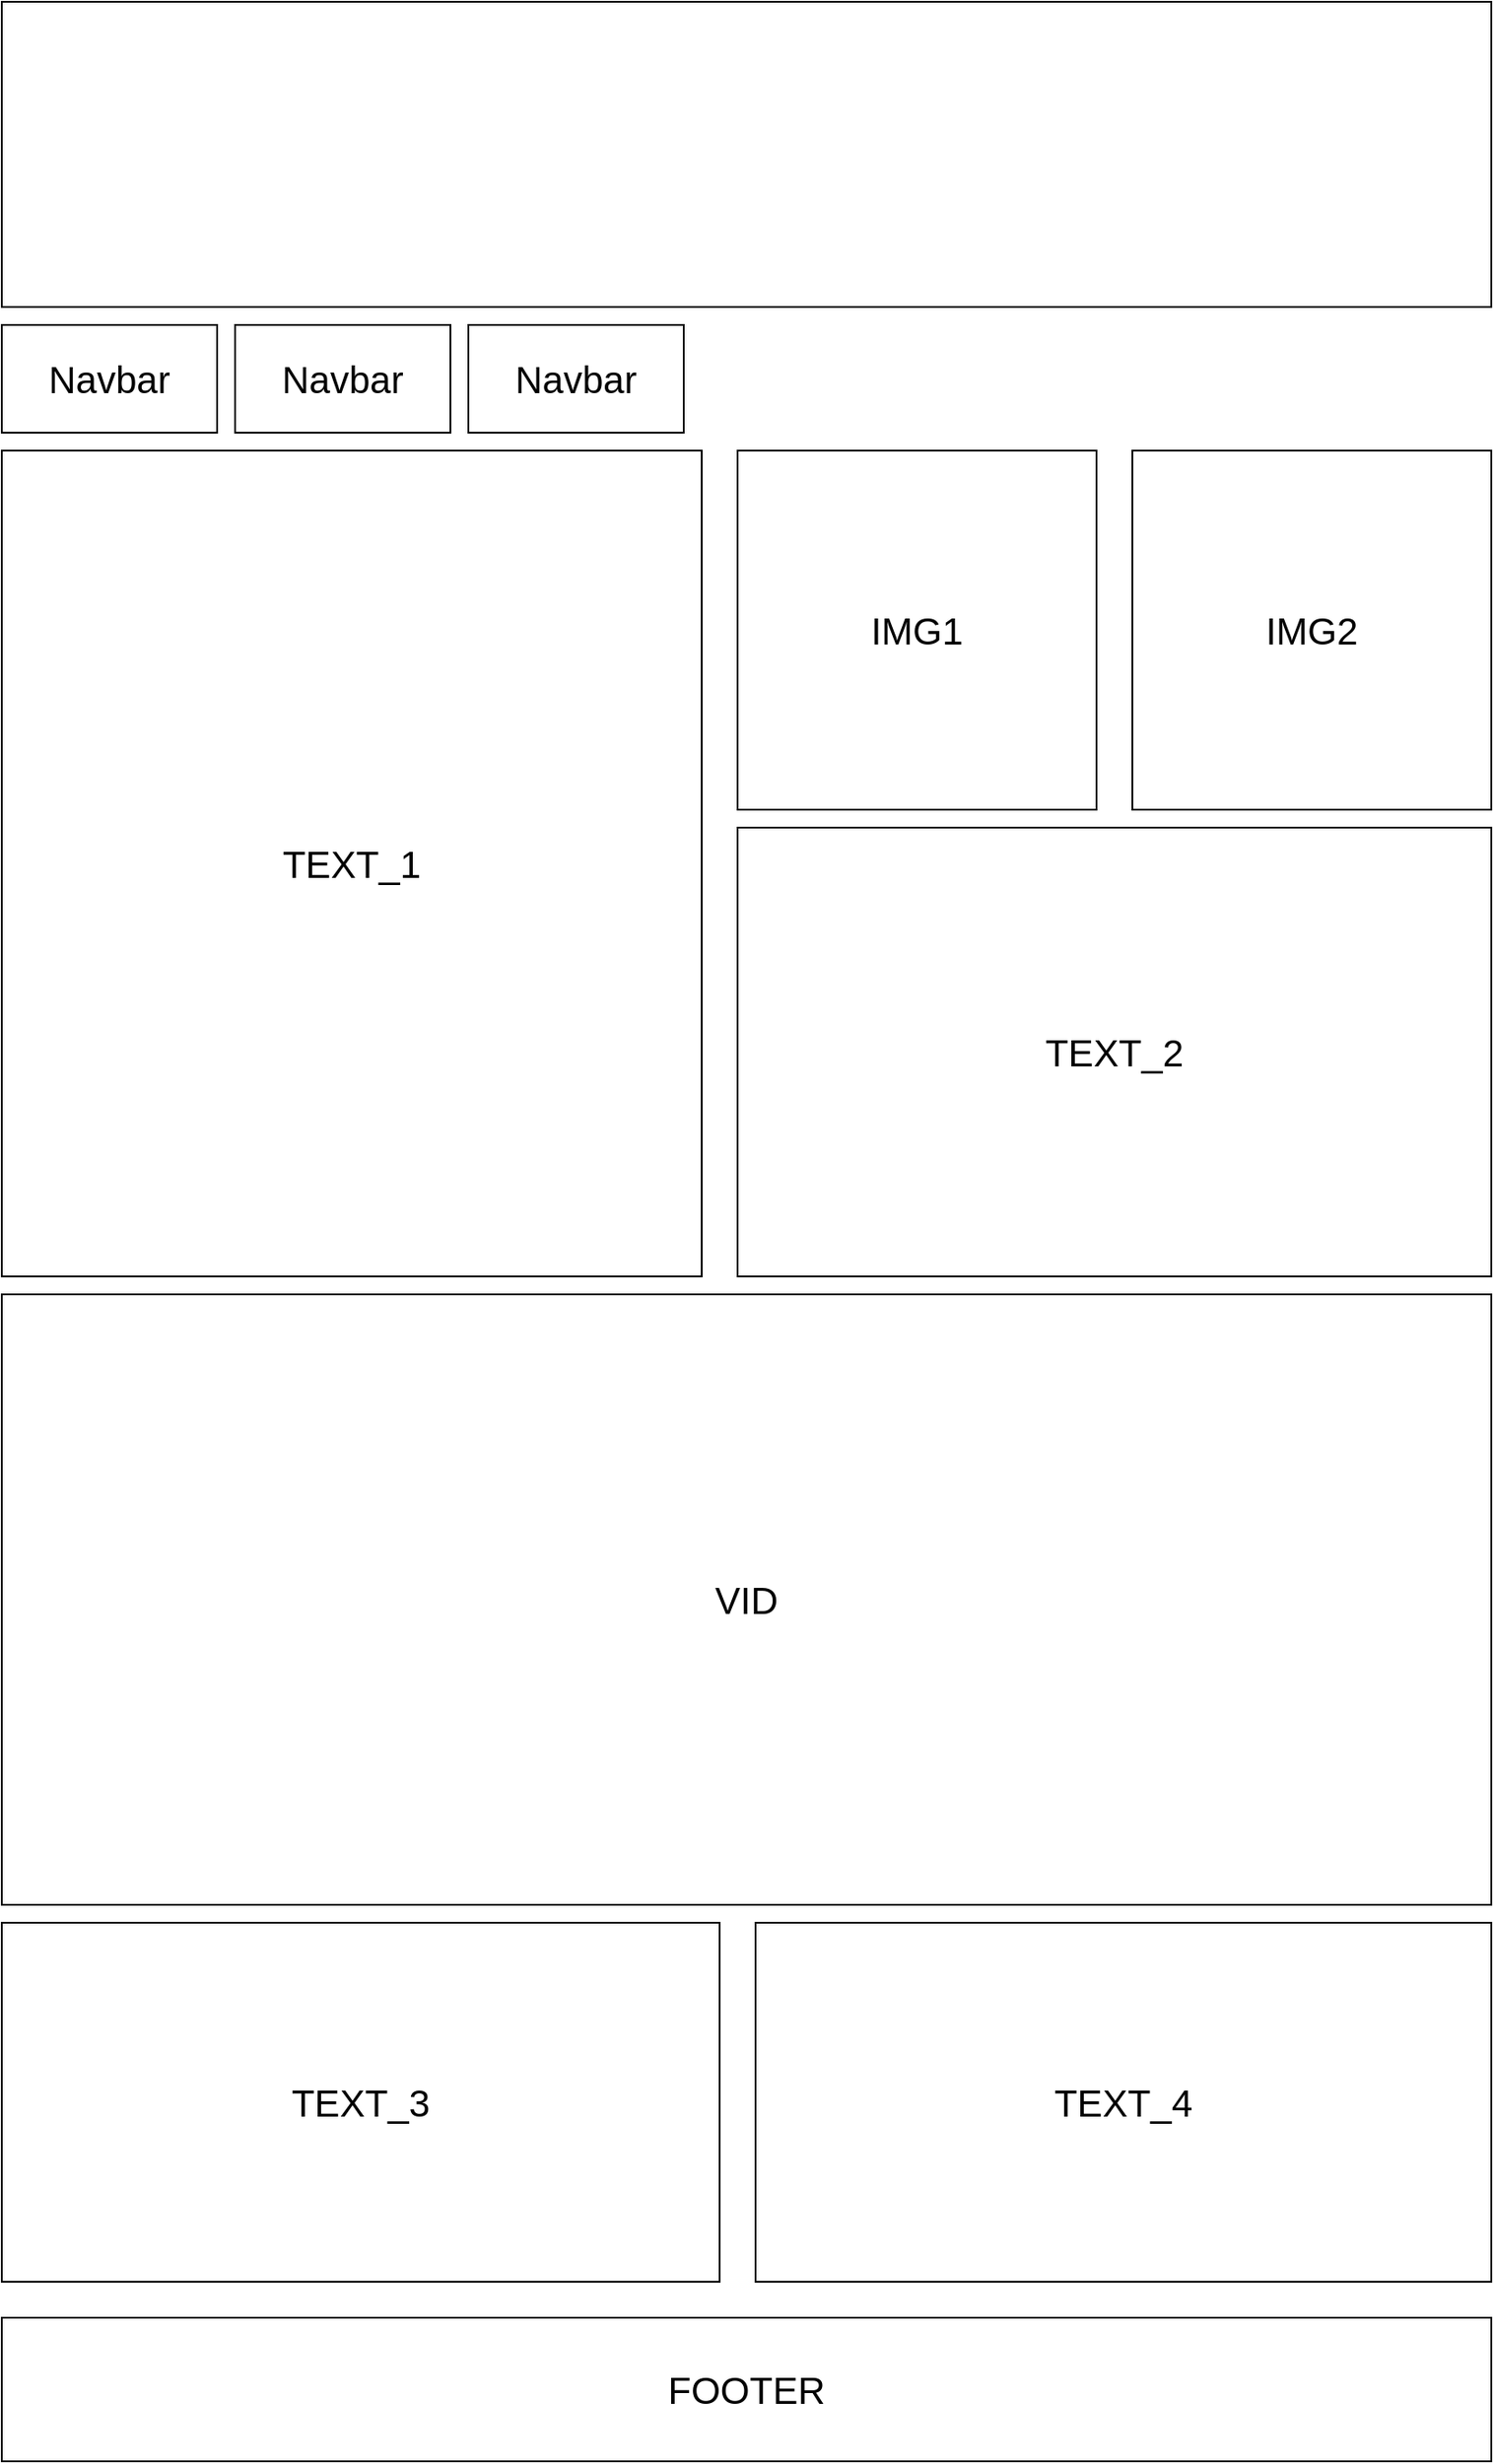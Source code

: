 <mxfile>
    <diagram id="ZFDfOLWLp87yV6TWwFRO" name="Page-1">
        <mxGraphModel dx="1538" dy="945" grid="1" gridSize="10" guides="1" tooltips="1" connect="1" arrows="1" fold="1" page="1" pageScale="1" pageWidth="850" pageHeight="1100" math="0" shadow="0">
            <root>
                <mxCell id="0"/>
                <mxCell id="1" parent="0"/>
                <mxCell id="2" value="" style="rounded=0;whiteSpace=wrap;html=1;" vertex="1" parent="1">
                    <mxGeometry x="10" y="10" width="830" height="170" as="geometry"/>
                </mxCell>
                <mxCell id="3" value="&lt;font style=&quot;font-size: 21px;&quot;&gt;Navbar&lt;/font&gt;" style="rounded=0;whiteSpace=wrap;html=1;" vertex="1" parent="1">
                    <mxGeometry x="10" y="190" width="120" height="60" as="geometry"/>
                </mxCell>
                <mxCell id="6" value="&lt;font style=&quot;font-size: 21px;&quot;&gt;Navbar&lt;/font&gt;" style="rounded=0;whiteSpace=wrap;html=1;" vertex="1" parent="1">
                    <mxGeometry x="140" y="190" width="120" height="60" as="geometry"/>
                </mxCell>
                <mxCell id="7" value="&lt;font style=&quot;font-size: 21px;&quot;&gt;Navbar&lt;/font&gt;" style="rounded=0;whiteSpace=wrap;html=1;" vertex="1" parent="1">
                    <mxGeometry x="270" y="190" width="120" height="60" as="geometry"/>
                </mxCell>
                <mxCell id="8" value="TEXT_1" style="rounded=0;whiteSpace=wrap;html=1;fontSize=21;" vertex="1" parent="1">
                    <mxGeometry x="10" y="260" width="390" height="460" as="geometry"/>
                </mxCell>
                <mxCell id="9" value="IMG1" style="rounded=0;whiteSpace=wrap;html=1;fontSize=21;" vertex="1" parent="1">
                    <mxGeometry x="420" y="260" width="200" height="200" as="geometry"/>
                </mxCell>
                <mxCell id="10" value="IMG2" style="rounded=0;whiteSpace=wrap;html=1;fontSize=21;" vertex="1" parent="1">
                    <mxGeometry x="640" y="260" width="200" height="200" as="geometry"/>
                </mxCell>
                <mxCell id="11" value="TEXT_2" style="rounded=0;whiteSpace=wrap;html=1;fontSize=21;" vertex="1" parent="1">
                    <mxGeometry x="420" y="470" width="420" height="250" as="geometry"/>
                </mxCell>
                <mxCell id="12" value="VID" style="rounded=0;whiteSpace=wrap;html=1;fontSize=21;" vertex="1" parent="1">
                    <mxGeometry x="10" y="730" width="830" height="340" as="geometry"/>
                </mxCell>
                <mxCell id="13" value="TEXT_3" style="rounded=0;whiteSpace=wrap;html=1;fontSize=21;" vertex="1" parent="1">
                    <mxGeometry x="10" y="1080" width="400" height="200" as="geometry"/>
                </mxCell>
                <mxCell id="14" value="TEXT_4" style="rounded=0;whiteSpace=wrap;html=1;fontSize=21;" vertex="1" parent="1">
                    <mxGeometry x="430" y="1080" width="410" height="200" as="geometry"/>
                </mxCell>
                <mxCell id="15" value="FOOTER" style="rounded=0;whiteSpace=wrap;html=1;fontSize=21;" vertex="1" parent="1">
                    <mxGeometry x="10" y="1300" width="830" height="80" as="geometry"/>
                </mxCell>
            </root>
        </mxGraphModel>
    </diagram>
</mxfile>